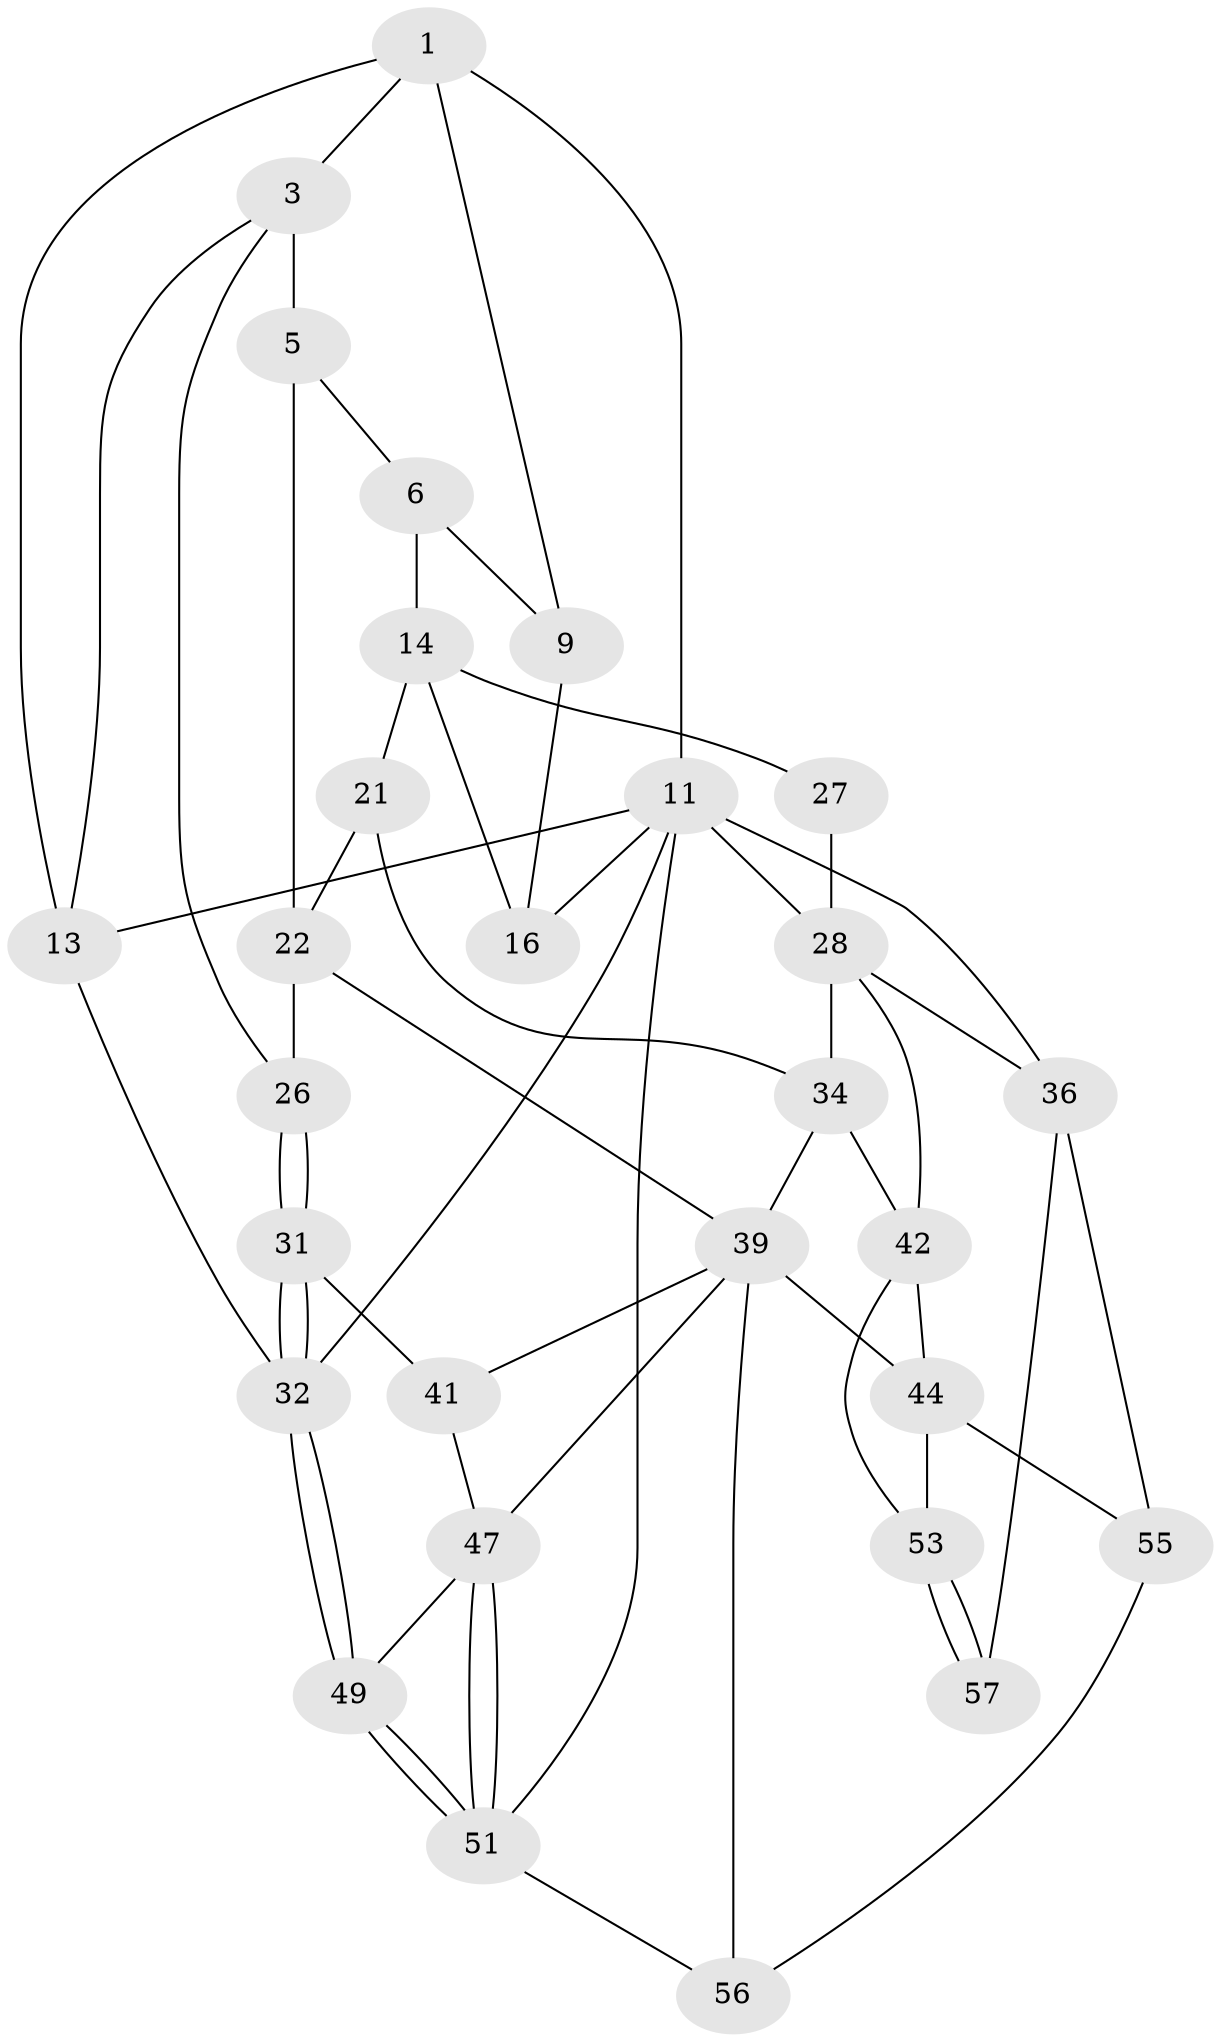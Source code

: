 // original degree distribution, {3: 0.034482758620689655, 4: 0.22413793103448276, 5: 0.5517241379310345, 6: 0.1896551724137931}
// Generated by graph-tools (version 1.1) at 2025/28/03/15/25 16:28:05]
// undirected, 29 vertices, 59 edges
graph export_dot {
graph [start="1"]
  node [color=gray90,style=filled];
  1 [pos="+0.7219272444651412+0",super="+2+8"];
  3 [pos="+0.45814756369551923+0.13472026734216794",super="+4+18"];
  5 [pos="+0.5775130379029212+0.15385001555483024",super="+23"];
  6 [pos="+0.6270269504613798+0.1542380856364113",super="+7"];
  9 [pos="+0.862251406582774+0.13360759670869643"];
  11 [pos="+1+0",super="+12+24"];
  13 [pos="+0.23956228880510888+0",super="+19"];
  14 [pos="+0.7658739025802058+0.21013498024736482",super="+15+17"];
  16 [pos="+0.9041215153025194+0.1911836222691715"];
  21 [pos="+0.6356146899713856+0.41074423883992894"];
  22 [pos="+0.5708859728037778+0.41091467101723705",super="+25"];
  26 [pos="+0.4386839911859682+0.4353794810460245"];
  27 [pos="+0.89240167431038+0.3780185353915221"];
  28 [pos="+1+0.4048931835395914",super="+29+38"];
  31 [pos="+0.24722178816911078+0.6523954679680953"];
  32 [pos="+0.17661558443287306+0.6704198754009406",super="+33"];
  34 [pos="+0.7637020612730018+0.6363566928669877",super="+35"];
  36 [pos="+1+1",super="+58+37"];
  39 [pos="+0.5186213049511449+0.7308393680521197",super="+45+40"];
  41 [pos="+0.47576072452315693+0.7394228882229781"];
  42 [pos="+1+0.7078797427972844",super="+43"];
  44 [pos="+0.7668552590611782+0.8223575949209443",super="+54"];
  47 [pos="+0.42882438230834596+0.8674187785371099",super="+48"];
  49 [pos="+0.21938066298241063+0.8209732328060464"];
  51 [pos="+0.2501578230705967+1",super="+52"];
  53 [pos="+0.9028415919932165+0.8958055772483889"];
  55 [pos="+0.6559861579164393+1"];
  56 [pos="+0.6281599831402424+1"];
  57 [pos="+0.928364487715603+0.9499187303253858"];
  1 -- 3;
  1 -- 13;
  1 -- 11;
  1 -- 9;
  3 -- 5 [weight=2];
  3 -- 26;
  3 -- 13;
  5 -- 6;
  5 -- 22;
  6 -- 14 [weight=2];
  6 -- 9;
  9 -- 16;
  11 -- 36 [weight=2];
  11 -- 32;
  11 -- 13 [weight=2];
  11 -- 16;
  11 -- 28;
  11 -- 51;
  13 -- 32;
  14 -- 27 [weight=2];
  14 -- 21;
  14 -- 16;
  21 -- 22;
  21 -- 34;
  22 -- 26;
  22 -- 39;
  26 -- 31;
  26 -- 31;
  27 -- 28;
  28 -- 34;
  28 -- 42;
  28 -- 36;
  31 -- 32;
  31 -- 32;
  31 -- 41;
  32 -- 49;
  32 -- 49;
  34 -- 39;
  34 -- 42;
  36 -- 57 [weight=2];
  36 -- 55;
  39 -- 56;
  39 -- 44;
  39 -- 47;
  39 -- 41;
  41 -- 47;
  42 -- 53;
  42 -- 44;
  44 -- 53;
  44 -- 55;
  47 -- 51;
  47 -- 51;
  47 -- 49;
  49 -- 51;
  49 -- 51;
  51 -- 56;
  53 -- 57;
  53 -- 57;
  55 -- 56;
}
